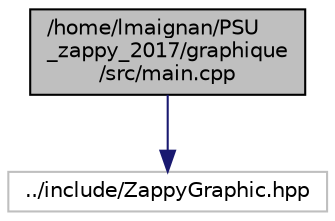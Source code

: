 digraph "/home/lmaignan/PSU_zappy_2017/graphique/src/main.cpp"
{
  edge [fontname="Helvetica",fontsize="10",labelfontname="Helvetica",labelfontsize="10"];
  node [fontname="Helvetica",fontsize="10",shape=record];
  Node0 [label="/home/lmaignan/PSU\l_zappy_2017/graphique\l/src/main.cpp",height=0.2,width=0.4,color="black", fillcolor="grey75", style="filled", fontcolor="black"];
  Node0 -> Node1 [color="midnightblue",fontsize="10",style="solid"];
  Node1 [label="../include/ZappyGraphic.hpp",height=0.2,width=0.4,color="grey75", fillcolor="white", style="filled"];
}
